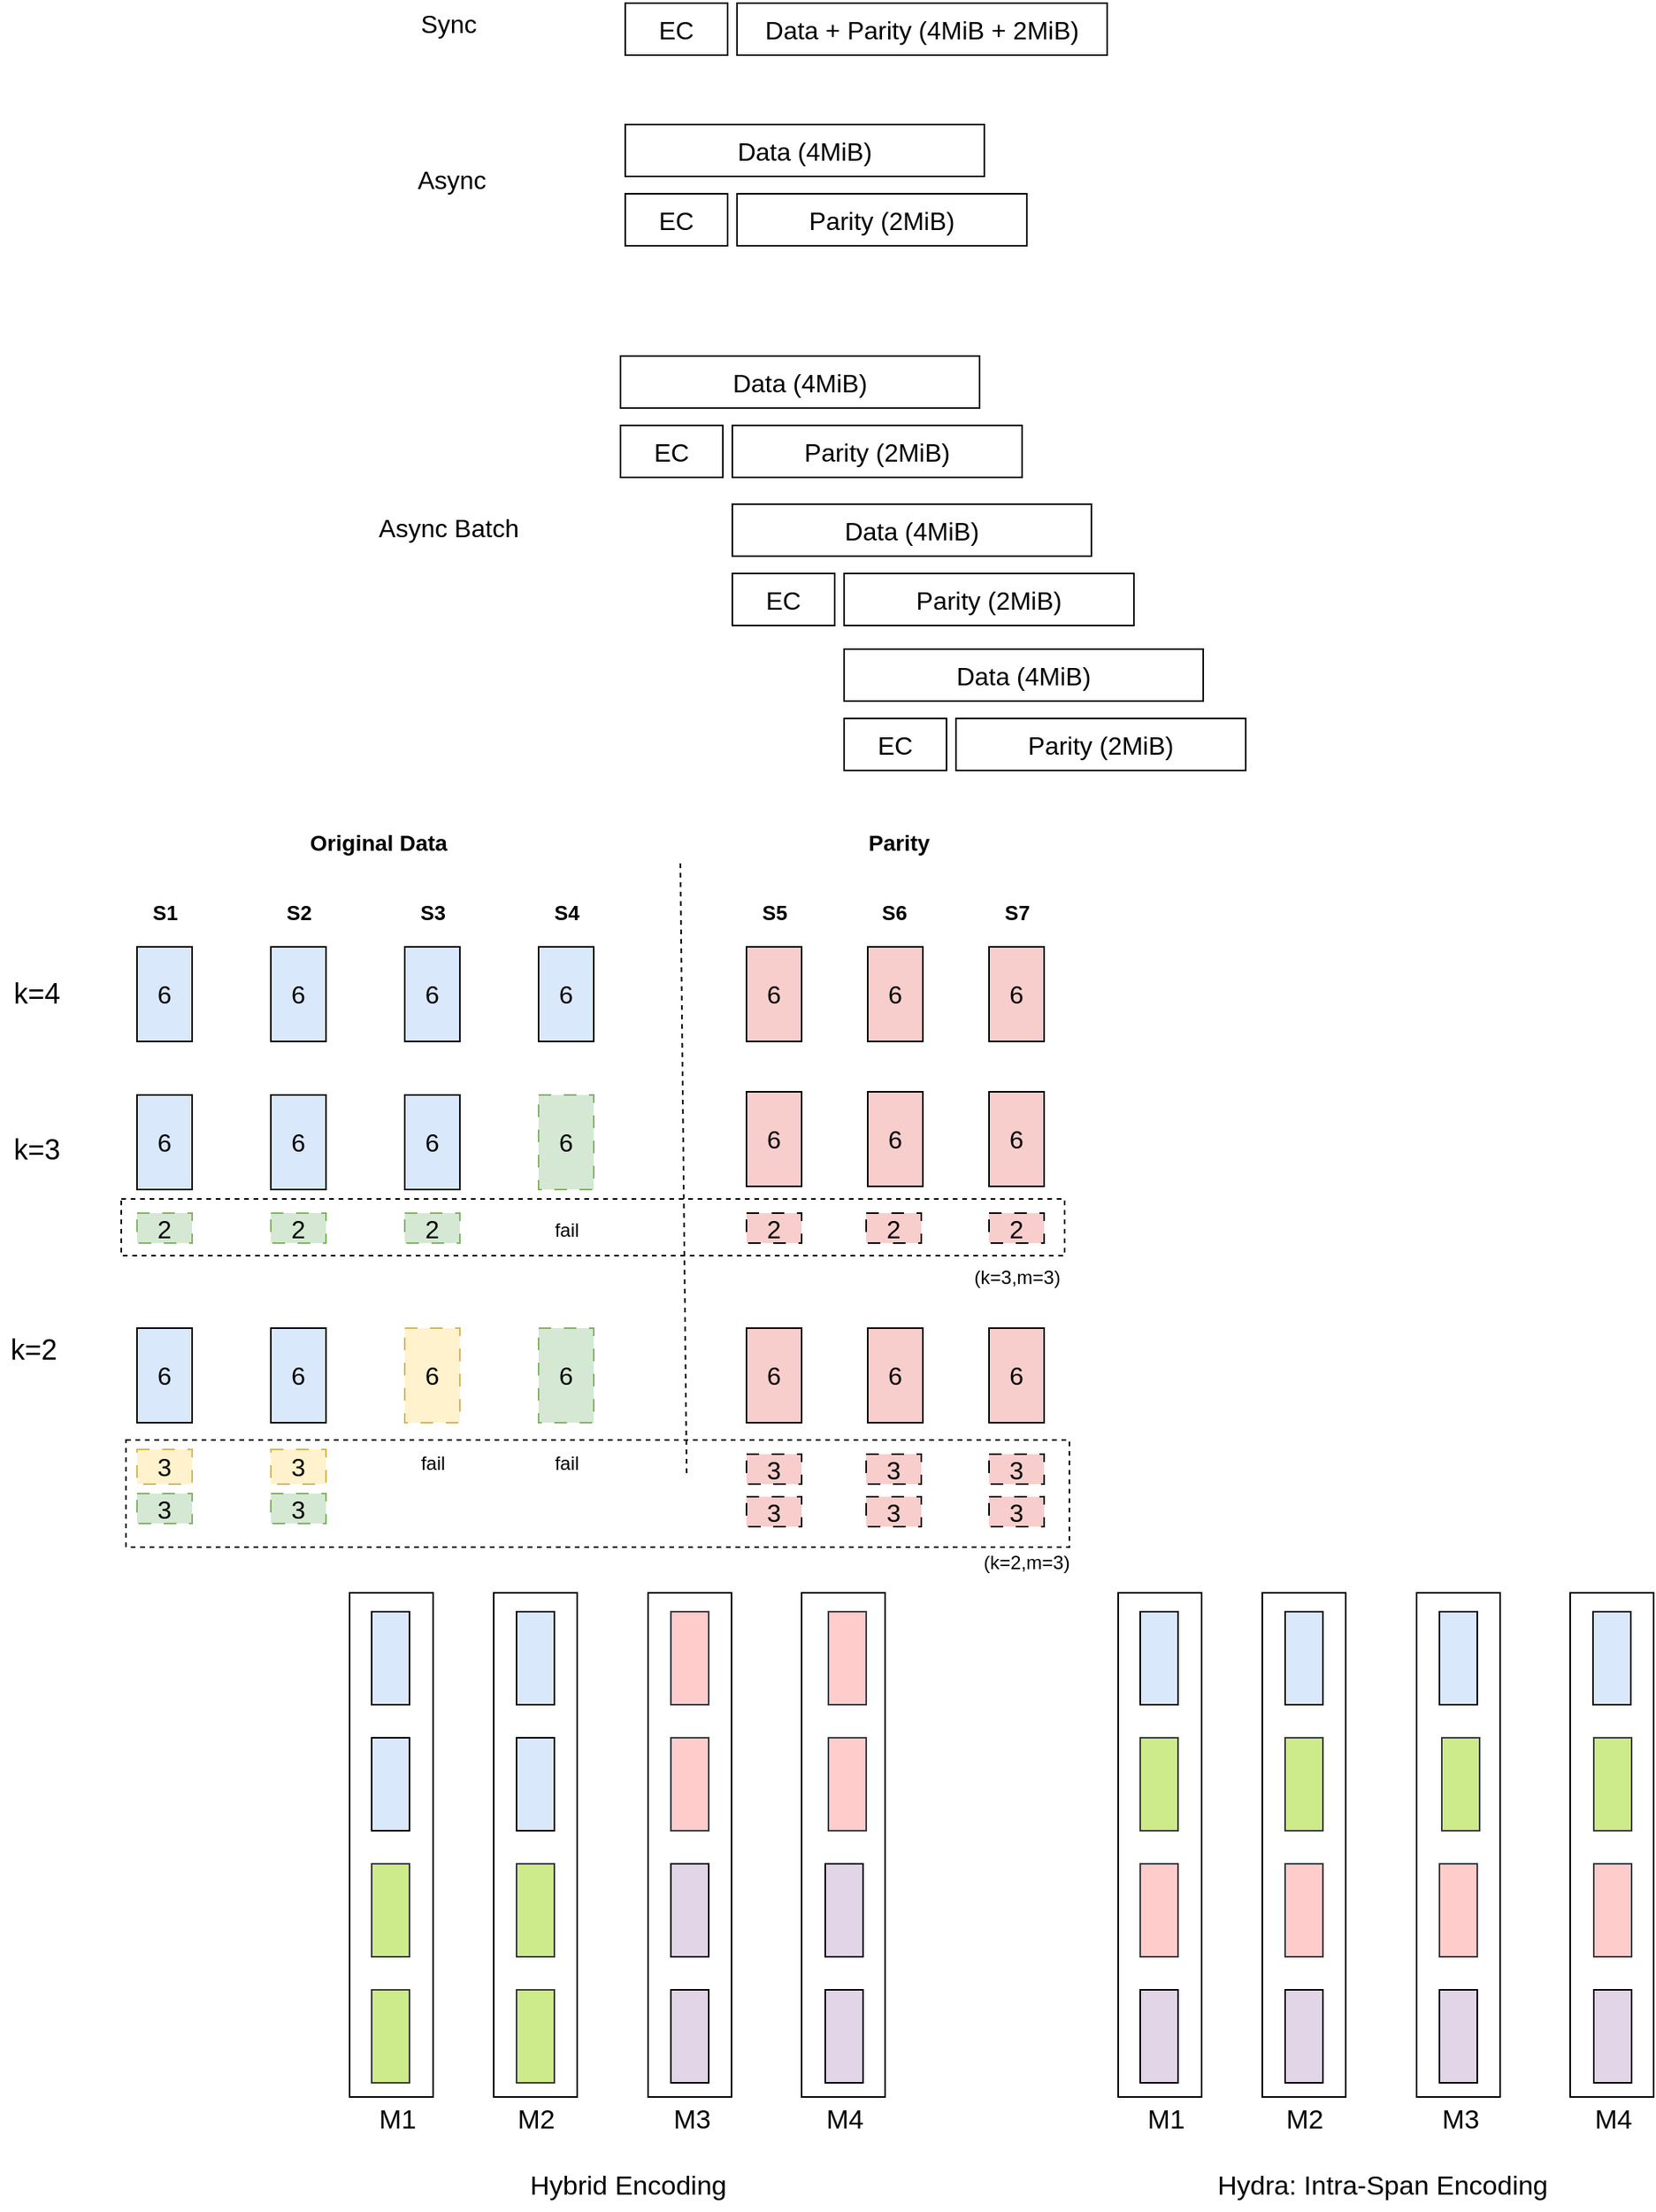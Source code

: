 <mxfile version="21.6.1" type="github">
  <diagram name="第 1 页" id="jehKYRXt2UXKks1-xCpj">
    <mxGraphModel dx="1434" dy="714" grid="0" gridSize="10" guides="1" tooltips="1" connect="1" arrows="1" fold="1" page="1" pageScale="1" pageWidth="3300" pageHeight="4681" math="0" shadow="0">
      <root>
        <mxCell id="0" />
        <mxCell id="1" parent="0" />
        <mxCell id="rrR79lxbmHPPOHkK0sFg-21" value="" style="rounded=0;whiteSpace=wrap;html=1;" parent="1" vertex="1">
          <mxGeometry x="601" y="1349" width="53" height="320" as="geometry" />
        </mxCell>
        <mxCell id="rrR79lxbmHPPOHkK0sFg-20" value="" style="rounded=0;whiteSpace=wrap;html=1;" parent="1" vertex="1">
          <mxGeometry x="503.5" y="1349" width="53" height="320" as="geometry" />
        </mxCell>
        <mxCell id="rrR79lxbmHPPOHkK0sFg-19" value="" style="rounded=0;whiteSpace=wrap;html=1;" parent="1" vertex="1">
          <mxGeometry x="405.5" y="1349" width="53" height="320" as="geometry" />
        </mxCell>
        <mxCell id="rrR79lxbmHPPOHkK0sFg-18" value="" style="rounded=0;whiteSpace=wrap;html=1;" parent="1" vertex="1">
          <mxGeometry x="314" y="1349" width="53" height="320" as="geometry" />
        </mxCell>
        <mxCell id="qIpb1SyNwmcKf26K24ng-2" value="&lt;font style=&quot;font-size: 16px;&quot;&gt;Sync&lt;/font&gt;" style="text;html=1;strokeColor=none;fillColor=none;align=center;verticalAlign=middle;whiteSpace=wrap;rounded=0;" parent="1" vertex="1">
          <mxGeometry x="347" y="338" width="60" height="30" as="geometry" />
        </mxCell>
        <mxCell id="qIpb1SyNwmcKf26K24ng-3" value="&lt;font style=&quot;font-size: 16px;&quot;&gt;EC&lt;/font&gt;" style="rounded=0;whiteSpace=wrap;html=1;" parent="1" vertex="1">
          <mxGeometry x="489" y="340" width="65" height="33" as="geometry" />
        </mxCell>
        <mxCell id="qIpb1SyNwmcKf26K24ng-4" value="&lt;span style=&quot;font-size: 16px;&quot;&gt;Data + Parity (4MiB + 2MiB)&lt;/span&gt;" style="rounded=0;whiteSpace=wrap;html=1;" parent="1" vertex="1">
          <mxGeometry x="560" y="340" width="235" height="33" as="geometry" />
        </mxCell>
        <mxCell id="qIpb1SyNwmcKf26K24ng-5" value="&lt;font style=&quot;font-size: 16px;&quot;&gt;Async&lt;/font&gt;" style="text;html=1;strokeColor=none;fillColor=none;align=center;verticalAlign=middle;whiteSpace=wrap;rounded=0;" parent="1" vertex="1">
          <mxGeometry x="349" y="437" width="60" height="30" as="geometry" />
        </mxCell>
        <mxCell id="qIpb1SyNwmcKf26K24ng-6" value="&lt;span style=&quot;font-size: 16px;&quot;&gt;Data (4MiB)&lt;/span&gt;" style="rounded=0;whiteSpace=wrap;html=1;" parent="1" vertex="1">
          <mxGeometry x="489" y="417" width="228" height="33" as="geometry" />
        </mxCell>
        <mxCell id="qIpb1SyNwmcKf26K24ng-7" value="&lt;font style=&quot;font-size: 16px;&quot;&gt;EC&lt;/font&gt;" style="rounded=0;whiteSpace=wrap;html=1;" parent="1" vertex="1">
          <mxGeometry x="489" y="461" width="65" height="33" as="geometry" />
        </mxCell>
        <mxCell id="qIpb1SyNwmcKf26K24ng-8" value="&lt;span style=&quot;font-size: 16px;&quot;&gt;Parity (2MiB)&lt;/span&gt;" style="rounded=0;whiteSpace=wrap;html=1;" parent="1" vertex="1">
          <mxGeometry x="560" y="461" width="184" height="33" as="geometry" />
        </mxCell>
        <mxCell id="qIpb1SyNwmcKf26K24ng-9" value="&lt;font style=&quot;font-size: 16px;&quot;&gt;Async Batch&lt;/font&gt;" style="text;html=1;strokeColor=none;fillColor=none;align=center;verticalAlign=middle;whiteSpace=wrap;rounded=0;" parent="1" vertex="1">
          <mxGeometry x="314" y="658" width="126" height="30" as="geometry" />
        </mxCell>
        <mxCell id="qIpb1SyNwmcKf26K24ng-10" value="&lt;span style=&quot;font-size: 16px;&quot;&gt;Data (4MiB)&lt;/span&gt;" style="rounded=0;whiteSpace=wrap;html=1;" parent="1" vertex="1">
          <mxGeometry x="486" y="564" width="228" height="33" as="geometry" />
        </mxCell>
        <mxCell id="qIpb1SyNwmcKf26K24ng-11" value="&lt;font style=&quot;font-size: 16px;&quot;&gt;EC&lt;/font&gt;" style="rounded=0;whiteSpace=wrap;html=1;" parent="1" vertex="1">
          <mxGeometry x="486" y="608" width="65" height="33" as="geometry" />
        </mxCell>
        <mxCell id="qIpb1SyNwmcKf26K24ng-12" value="&lt;span style=&quot;font-size: 16px;&quot;&gt;Parity (2MiB)&lt;/span&gt;" style="rounded=0;whiteSpace=wrap;html=1;" parent="1" vertex="1">
          <mxGeometry x="557" y="608" width="184" height="33" as="geometry" />
        </mxCell>
        <mxCell id="qIpb1SyNwmcKf26K24ng-13" value="&lt;span style=&quot;font-size: 16px;&quot;&gt;Data (4MiB)&lt;/span&gt;" style="rounded=0;whiteSpace=wrap;html=1;" parent="1" vertex="1">
          <mxGeometry x="557" y="658" width="228" height="33" as="geometry" />
        </mxCell>
        <mxCell id="qIpb1SyNwmcKf26K24ng-14" value="&lt;font style=&quot;font-size: 16px;&quot;&gt;EC&lt;/font&gt;" style="rounded=0;whiteSpace=wrap;html=1;" parent="1" vertex="1">
          <mxGeometry x="557" y="702" width="65" height="33" as="geometry" />
        </mxCell>
        <mxCell id="qIpb1SyNwmcKf26K24ng-15" value="&lt;span style=&quot;font-size: 16px;&quot;&gt;Parity (2MiB)&lt;/span&gt;" style="rounded=0;whiteSpace=wrap;html=1;" parent="1" vertex="1">
          <mxGeometry x="628" y="702" width="184" height="33" as="geometry" />
        </mxCell>
        <mxCell id="qIpb1SyNwmcKf26K24ng-16" value="&lt;span style=&quot;font-size: 16px;&quot;&gt;Data (4MiB)&lt;/span&gt;" style="rounded=0;whiteSpace=wrap;html=1;" parent="1" vertex="1">
          <mxGeometry x="628" y="750" width="228" height="33" as="geometry" />
        </mxCell>
        <mxCell id="qIpb1SyNwmcKf26K24ng-17" value="&lt;font style=&quot;font-size: 16px;&quot;&gt;EC&lt;/font&gt;" style="rounded=0;whiteSpace=wrap;html=1;" parent="1" vertex="1">
          <mxGeometry x="628" y="794" width="65" height="33" as="geometry" />
        </mxCell>
        <mxCell id="qIpb1SyNwmcKf26K24ng-18" value="&lt;span style=&quot;font-size: 16px;&quot;&gt;Parity (2MiB)&lt;/span&gt;" style="rounded=0;whiteSpace=wrap;html=1;" parent="1" vertex="1">
          <mxGeometry x="699" y="794" width="184" height="33" as="geometry" />
        </mxCell>
        <mxCell id="rrR79lxbmHPPOHkK0sFg-1" value="" style="rounded=0;whiteSpace=wrap;html=1;fillColor=#dae8fc;strokeColor=#000000;" parent="1" vertex="1">
          <mxGeometry x="328" y="1361" width="24" height="59" as="geometry" />
        </mxCell>
        <mxCell id="rrR79lxbmHPPOHkK0sFg-2" value="" style="rounded=0;whiteSpace=wrap;html=1;fillColor=#dae8fc;strokeColor=#000000;" parent="1" vertex="1">
          <mxGeometry x="328" y="1441" width="24" height="59" as="geometry" />
        </mxCell>
        <mxCell id="rrR79lxbmHPPOHkK0sFg-3" value="" style="rounded=0;whiteSpace=wrap;html=1;fillColor=#dae8fc;strokeColor=#000000;" parent="1" vertex="1">
          <mxGeometry x="420" y="1361" width="24" height="59" as="geometry" />
        </mxCell>
        <mxCell id="rrR79lxbmHPPOHkK0sFg-4" value="" style="rounded=0;whiteSpace=wrap;html=1;fillColor=#dae8fc;strokeColor=#000000;" parent="1" vertex="1">
          <mxGeometry x="420" y="1441" width="24" height="59" as="geometry" />
        </mxCell>
        <mxCell id="rrR79lxbmHPPOHkK0sFg-5" value="" style="rounded=0;whiteSpace=wrap;html=1;fillColor=#cdeb8b;strokeColor=#36393d;" parent="1" vertex="1">
          <mxGeometry x="328" y="1521" width="24" height="59" as="geometry" />
        </mxCell>
        <mxCell id="rrR79lxbmHPPOHkK0sFg-7" value="" style="rounded=0;whiteSpace=wrap;html=1;fillColor=#cdeb8b;strokeColor=#36393d;" parent="1" vertex="1">
          <mxGeometry x="328" y="1601" width="24" height="59" as="geometry" />
        </mxCell>
        <mxCell id="rrR79lxbmHPPOHkK0sFg-8" value="" style="rounded=0;whiteSpace=wrap;html=1;fillColor=#cdeb8b;strokeColor=#36393d;" parent="1" vertex="1">
          <mxGeometry x="420" y="1521" width="24" height="59" as="geometry" />
        </mxCell>
        <mxCell id="rrR79lxbmHPPOHkK0sFg-9" value="" style="rounded=0;whiteSpace=wrap;html=1;fillColor=#cdeb8b;strokeColor=#36393d;" parent="1" vertex="1">
          <mxGeometry x="420" y="1601" width="24" height="59" as="geometry" />
        </mxCell>
        <mxCell id="rrR79lxbmHPPOHkK0sFg-10" value="" style="rounded=0;whiteSpace=wrap;html=1;fillColor=#ffcccc;strokeColor=#36393d;" parent="1" vertex="1">
          <mxGeometry x="518" y="1361" width="24" height="59" as="geometry" />
        </mxCell>
        <mxCell id="rrR79lxbmHPPOHkK0sFg-11" value="" style="rounded=0;whiteSpace=wrap;html=1;fillColor=#ffcccc;strokeColor=#36393d;" parent="1" vertex="1">
          <mxGeometry x="518" y="1441" width="24" height="59" as="geometry" />
        </mxCell>
        <mxCell id="rrR79lxbmHPPOHkK0sFg-12" value="" style="rounded=0;whiteSpace=wrap;html=1;fillColor=#ffcccc;strokeColor=#36393d;" parent="1" vertex="1">
          <mxGeometry x="618" y="1361" width="24" height="59" as="geometry" />
        </mxCell>
        <mxCell id="rrR79lxbmHPPOHkK0sFg-13" value="" style="rounded=0;whiteSpace=wrap;html=1;fillColor=#ffcccc;strokeColor=#36393d;" parent="1" vertex="1">
          <mxGeometry x="618" y="1441" width="24" height="59" as="geometry" />
        </mxCell>
        <mxCell id="rrR79lxbmHPPOHkK0sFg-14" value="" style="rounded=0;whiteSpace=wrap;html=1;fillColor=#e1d5e7;strokeColor=#000000;" parent="1" vertex="1">
          <mxGeometry x="518" y="1521" width="24" height="59" as="geometry" />
        </mxCell>
        <mxCell id="rrR79lxbmHPPOHkK0sFg-15" value="" style="rounded=0;whiteSpace=wrap;html=1;fillColor=#e1d5e7;strokeColor=#000000;" parent="1" vertex="1">
          <mxGeometry x="518" y="1601" width="24" height="59" as="geometry" />
        </mxCell>
        <mxCell id="rrR79lxbmHPPOHkK0sFg-16" value="" style="rounded=0;whiteSpace=wrap;html=1;fillColor=#e1d5e7;strokeColor=#000000;" parent="1" vertex="1">
          <mxGeometry x="616" y="1521" width="24" height="59" as="geometry" />
        </mxCell>
        <mxCell id="rrR79lxbmHPPOHkK0sFg-17" value="" style="rounded=0;whiteSpace=wrap;html=1;fillColor=#e1d5e7;strokeColor=#000000;" parent="1" vertex="1">
          <mxGeometry x="616" y="1601" width="24" height="59" as="geometry" />
        </mxCell>
        <mxCell id="rrR79lxbmHPPOHkK0sFg-22" value="&lt;font style=&quot;font-size: 17px;&quot;&gt;M1&lt;/font&gt;" style="text;html=1;strokeColor=none;fillColor=none;align=center;verticalAlign=middle;whiteSpace=wrap;rounded=0;" parent="1" vertex="1">
          <mxGeometry x="325" y="1669" width="39" height="30" as="geometry" />
        </mxCell>
        <mxCell id="rrR79lxbmHPPOHkK0sFg-23" value="&lt;font style=&quot;font-size: 17px;&quot;&gt;M2&lt;/font&gt;" style="text;html=1;strokeColor=none;fillColor=none;align=center;verticalAlign=middle;whiteSpace=wrap;rounded=0;" parent="1" vertex="1">
          <mxGeometry x="412.5" y="1669" width="39" height="30" as="geometry" />
        </mxCell>
        <mxCell id="rrR79lxbmHPPOHkK0sFg-24" value="&lt;font style=&quot;font-size: 17px;&quot;&gt;M3&lt;/font&gt;" style="text;html=1;strokeColor=none;fillColor=none;align=center;verticalAlign=middle;whiteSpace=wrap;rounded=0;" parent="1" vertex="1">
          <mxGeometry x="512" y="1669" width="39" height="30" as="geometry" />
        </mxCell>
        <mxCell id="rrR79lxbmHPPOHkK0sFg-25" value="&lt;font style=&quot;font-size: 17px;&quot;&gt;M4&lt;/font&gt;" style="text;html=1;strokeColor=none;fillColor=none;align=center;verticalAlign=middle;whiteSpace=wrap;rounded=0;" parent="1" vertex="1">
          <mxGeometry x="608.5" y="1669" width="39" height="30" as="geometry" />
        </mxCell>
        <mxCell id="rrR79lxbmHPPOHkK0sFg-26" value="" style="rounded=0;whiteSpace=wrap;html=1;" parent="1" vertex="1">
          <mxGeometry x="1089" y="1349" width="53" height="320" as="geometry" />
        </mxCell>
        <mxCell id="rrR79lxbmHPPOHkK0sFg-27" value="" style="rounded=0;whiteSpace=wrap;html=1;" parent="1" vertex="1">
          <mxGeometry x="991.5" y="1349" width="53" height="320" as="geometry" />
        </mxCell>
        <mxCell id="rrR79lxbmHPPOHkK0sFg-28" value="" style="rounded=0;whiteSpace=wrap;html=1;" parent="1" vertex="1">
          <mxGeometry x="893.5" y="1349" width="53" height="320" as="geometry" />
        </mxCell>
        <mxCell id="rrR79lxbmHPPOHkK0sFg-29" value="" style="rounded=0;whiteSpace=wrap;html=1;" parent="1" vertex="1">
          <mxGeometry x="802" y="1349" width="53" height="320" as="geometry" />
        </mxCell>
        <mxCell id="rrR79lxbmHPPOHkK0sFg-30" value="" style="rounded=0;whiteSpace=wrap;html=1;fillColor=#dae8fc;strokeColor=#000000;" parent="1" vertex="1">
          <mxGeometry x="816" y="1361" width="24" height="59" as="geometry" />
        </mxCell>
        <mxCell id="rrR79lxbmHPPOHkK0sFg-31" value="" style="rounded=0;whiteSpace=wrap;html=1;fillColor=#dae8fc;strokeColor=#000000;" parent="1" vertex="1">
          <mxGeometry x="908" y="1361" width="24" height="59" as="geometry" />
        </mxCell>
        <mxCell id="rrR79lxbmHPPOHkK0sFg-32" value="" style="rounded=0;whiteSpace=wrap;html=1;fillColor=#dae8fc;strokeColor=#000000;" parent="1" vertex="1">
          <mxGeometry x="1006" y="1361" width="24" height="59" as="geometry" />
        </mxCell>
        <mxCell id="rrR79lxbmHPPOHkK0sFg-33" value="" style="rounded=0;whiteSpace=wrap;html=1;fillColor=#dae8fc;strokeColor=#000000;" parent="1" vertex="1">
          <mxGeometry x="1103.5" y="1361" width="24" height="59" as="geometry" />
        </mxCell>
        <mxCell id="rrR79lxbmHPPOHkK0sFg-34" value="" style="rounded=0;whiteSpace=wrap;html=1;fillColor=#cdeb8b;strokeColor=#36393d;" parent="1" vertex="1">
          <mxGeometry x="816" y="1441" width="24" height="59" as="geometry" />
        </mxCell>
        <mxCell id="rrR79lxbmHPPOHkK0sFg-35" value="" style="rounded=0;whiteSpace=wrap;html=1;fillColor=#cdeb8b;strokeColor=#36393d;" parent="1" vertex="1">
          <mxGeometry x="908" y="1441" width="24" height="59" as="geometry" />
        </mxCell>
        <mxCell id="rrR79lxbmHPPOHkK0sFg-36" value="" style="rounded=0;whiteSpace=wrap;html=1;fillColor=#cdeb8b;strokeColor=#36393d;" parent="1" vertex="1">
          <mxGeometry x="1007.5" y="1441" width="24" height="59" as="geometry" />
        </mxCell>
        <mxCell id="rrR79lxbmHPPOHkK0sFg-37" value="" style="rounded=0;whiteSpace=wrap;html=1;fillColor=#cdeb8b;strokeColor=#36393d;" parent="1" vertex="1">
          <mxGeometry x="1104" y="1441" width="24" height="59" as="geometry" />
        </mxCell>
        <mxCell id="rrR79lxbmHPPOHkK0sFg-38" value="" style="rounded=0;whiteSpace=wrap;html=1;fillColor=#ffcccc;strokeColor=#36393d;" parent="1" vertex="1">
          <mxGeometry x="816" y="1521" width="24" height="59" as="geometry" />
        </mxCell>
        <mxCell id="rrR79lxbmHPPOHkK0sFg-39" value="" style="rounded=0;whiteSpace=wrap;html=1;fillColor=#ffcccc;strokeColor=#36393d;" parent="1" vertex="1">
          <mxGeometry x="908" y="1521" width="24" height="59" as="geometry" />
        </mxCell>
        <mxCell id="rrR79lxbmHPPOHkK0sFg-40" value="" style="rounded=0;whiteSpace=wrap;html=1;fillColor=#ffcccc;strokeColor=#36393d;" parent="1" vertex="1">
          <mxGeometry x="1006" y="1521" width="24" height="59" as="geometry" />
        </mxCell>
        <mxCell id="rrR79lxbmHPPOHkK0sFg-41" value="" style="rounded=0;whiteSpace=wrap;html=1;fillColor=#ffcccc;strokeColor=#36393d;" parent="1" vertex="1">
          <mxGeometry x="1104" y="1521" width="24" height="59" as="geometry" />
        </mxCell>
        <mxCell id="rrR79lxbmHPPOHkK0sFg-42" value="" style="rounded=0;whiteSpace=wrap;html=1;fillColor=#e1d5e7;strokeColor=#000000;" parent="1" vertex="1">
          <mxGeometry x="816" y="1601" width="24" height="59" as="geometry" />
        </mxCell>
        <mxCell id="rrR79lxbmHPPOHkK0sFg-43" value="" style="rounded=0;whiteSpace=wrap;html=1;fillColor=#e1d5e7;strokeColor=#000000;" parent="1" vertex="1">
          <mxGeometry x="908" y="1601" width="24" height="59" as="geometry" />
        </mxCell>
        <mxCell id="rrR79lxbmHPPOHkK0sFg-44" value="" style="rounded=0;whiteSpace=wrap;html=1;fillColor=#e1d5e7;strokeColor=#000000;" parent="1" vertex="1">
          <mxGeometry x="1006" y="1601" width="24" height="59" as="geometry" />
        </mxCell>
        <mxCell id="rrR79lxbmHPPOHkK0sFg-45" value="" style="rounded=0;whiteSpace=wrap;html=1;fillColor=#e1d5e7;strokeColor=#000000;" parent="1" vertex="1">
          <mxGeometry x="1104" y="1601" width="24" height="59" as="geometry" />
        </mxCell>
        <mxCell id="rrR79lxbmHPPOHkK0sFg-46" value="&lt;font style=&quot;font-size: 17px;&quot;&gt;M1&lt;/font&gt;" style="text;html=1;strokeColor=none;fillColor=none;align=center;verticalAlign=middle;whiteSpace=wrap;rounded=0;" parent="1" vertex="1">
          <mxGeometry x="813" y="1669" width="39" height="30" as="geometry" />
        </mxCell>
        <mxCell id="rrR79lxbmHPPOHkK0sFg-47" value="&lt;font style=&quot;font-size: 17px;&quot;&gt;M2&lt;/font&gt;" style="text;html=1;strokeColor=none;fillColor=none;align=center;verticalAlign=middle;whiteSpace=wrap;rounded=0;" parent="1" vertex="1">
          <mxGeometry x="900.5" y="1669" width="39" height="30" as="geometry" />
        </mxCell>
        <mxCell id="rrR79lxbmHPPOHkK0sFg-48" value="&lt;font style=&quot;font-size: 17px;&quot;&gt;M3&lt;/font&gt;" style="text;html=1;strokeColor=none;fillColor=none;align=center;verticalAlign=middle;whiteSpace=wrap;rounded=0;" parent="1" vertex="1">
          <mxGeometry x="1000" y="1669" width="39" height="30" as="geometry" />
        </mxCell>
        <mxCell id="rrR79lxbmHPPOHkK0sFg-49" value="&lt;font style=&quot;font-size: 17px;&quot;&gt;M4&lt;/font&gt;" style="text;html=1;strokeColor=none;fillColor=none;align=center;verticalAlign=middle;whiteSpace=wrap;rounded=0;" parent="1" vertex="1">
          <mxGeometry x="1096.5" y="1669" width="39" height="30" as="geometry" />
        </mxCell>
        <mxCell id="rrR79lxbmHPPOHkK0sFg-51" value="&lt;font style=&quot;font-size: 17px;&quot;&gt;Hybrid Encoding&lt;/font&gt;" style="text;html=1;strokeColor=none;fillColor=none;align=center;verticalAlign=middle;whiteSpace=wrap;rounded=0;" parent="1" vertex="1">
          <mxGeometry x="364" y="1711" width="254" height="30" as="geometry" />
        </mxCell>
        <mxCell id="rrR79lxbmHPPOHkK0sFg-52" value="&lt;font style=&quot;font-size: 17px;&quot;&gt;Hydra: Intra-Span Encoding&lt;/font&gt;" style="text;html=1;strokeColor=none;fillColor=none;align=center;verticalAlign=middle;whiteSpace=wrap;rounded=0;" parent="1" vertex="1">
          <mxGeometry x="842.5" y="1711" width="254" height="30" as="geometry" />
        </mxCell>
        <mxCell id="9sUq96RR5VAVab99w-DM-1" value="&lt;font style=&quot;font-size: 18px;&quot;&gt;k=4&lt;/font&gt;" style="text;html=1;strokeColor=none;fillColor=none;align=center;verticalAlign=middle;whiteSpace=wrap;rounded=0;" vertex="1" parent="1">
          <mxGeometry x="94" y="955" width="43" height="28" as="geometry" />
        </mxCell>
        <mxCell id="9sUq96RR5VAVab99w-DM-2" value="&lt;font style=&quot;font-size: 16px;&quot;&gt;6&lt;/font&gt;" style="rounded=0;whiteSpace=wrap;html=1;fillColor=#dae8fc;strokeColor=#000000;" vertex="1" parent="1">
          <mxGeometry x="179" y="939" width="35" height="60" as="geometry" />
        </mxCell>
        <mxCell id="9sUq96RR5VAVab99w-DM-3" value="&lt;font style=&quot;font-size: 16px;&quot;&gt;6&lt;/font&gt;" style="rounded=0;whiteSpace=wrap;html=1;fillColor=#dae8fc;strokeColor=#000000;" vertex="1" parent="1">
          <mxGeometry x="264" y="939" width="35" height="60" as="geometry" />
        </mxCell>
        <mxCell id="9sUq96RR5VAVab99w-DM-4" value="&lt;font style=&quot;font-size: 16px;&quot;&gt;6&lt;/font&gt;" style="rounded=0;whiteSpace=wrap;html=1;fillColor=#dae8fc;strokeColor=#000000;" vertex="1" parent="1">
          <mxGeometry x="349" y="939" width="35" height="60" as="geometry" />
        </mxCell>
        <mxCell id="9sUq96RR5VAVab99w-DM-5" value="&lt;font style=&quot;font-size: 16px;&quot;&gt;6&lt;/font&gt;" style="rounded=0;whiteSpace=wrap;html=1;fillColor=#dae8fc;strokeColor=#000000;" vertex="1" parent="1">
          <mxGeometry x="434" y="939" width="35" height="60" as="geometry" />
        </mxCell>
        <mxCell id="9sUq96RR5VAVab99w-DM-6" value="" style="endArrow=none;html=1;rounded=0;dashed=1;" edge="1" parent="1">
          <mxGeometry width="50" height="50" relative="1" as="geometry">
            <mxPoint x="528" y="1273" as="sourcePoint" />
            <mxPoint x="524" y="884" as="targetPoint" />
          </mxGeometry>
        </mxCell>
        <mxCell id="9sUq96RR5VAVab99w-DM-7" value="&lt;font style=&quot;font-size: 14px;&quot;&gt;&lt;b&gt;Original Data&lt;/b&gt;&lt;/font&gt;" style="text;html=1;strokeColor=none;fillColor=none;align=center;verticalAlign=middle;whiteSpace=wrap;rounded=0;" vertex="1" parent="1">
          <mxGeometry x="272" y="858" width="121" height="30" as="geometry" />
        </mxCell>
        <mxCell id="9sUq96RR5VAVab99w-DM-8" value="&lt;font style=&quot;font-size: 14px;&quot;&gt;&lt;b&gt;Parity&lt;/b&gt;&lt;/font&gt;" style="text;html=1;strokeColor=none;fillColor=none;align=center;verticalAlign=middle;whiteSpace=wrap;rounded=0;" vertex="1" parent="1">
          <mxGeometry x="618" y="858" width="90" height="30" as="geometry" />
        </mxCell>
        <mxCell id="9sUq96RR5VAVab99w-DM-9" value="&lt;font style=&quot;font-size: 16px;&quot;&gt;6&lt;/font&gt;" style="rounded=0;whiteSpace=wrap;html=1;fillColor=#f8cecc;strokeColor=#000000;" vertex="1" parent="1">
          <mxGeometry x="566" y="939" width="35" height="60" as="geometry" />
        </mxCell>
        <mxCell id="9sUq96RR5VAVab99w-DM-10" value="&lt;font style=&quot;font-size: 16px;&quot;&gt;6&lt;/font&gt;" style="rounded=0;whiteSpace=wrap;html=1;fillColor=#f8cecc;strokeColor=#000000;" vertex="1" parent="1">
          <mxGeometry x="643" y="939" width="35" height="60" as="geometry" />
        </mxCell>
        <mxCell id="9sUq96RR5VAVab99w-DM-11" value="&lt;font style=&quot;font-size: 16px;&quot;&gt;6&lt;/font&gt;" style="rounded=0;whiteSpace=wrap;html=1;fillColor=#f8cecc;strokeColor=#000000;" vertex="1" parent="1">
          <mxGeometry x="720" y="939" width="35" height="60" as="geometry" />
        </mxCell>
        <mxCell id="9sUq96RR5VAVab99w-DM-12" value="&lt;font style=&quot;font-size: 18px;&quot;&gt;k=3&lt;/font&gt;" style="text;html=1;strokeColor=none;fillColor=none;align=center;verticalAlign=middle;whiteSpace=wrap;rounded=0;" vertex="1" parent="1">
          <mxGeometry x="94" y="1054" width="43" height="28" as="geometry" />
        </mxCell>
        <mxCell id="9sUq96RR5VAVab99w-DM-15" value="&lt;font style=&quot;font-size: 16px;&quot;&gt;6&lt;/font&gt;" style="rounded=0;whiteSpace=wrap;html=1;fillColor=#dae8fc;strokeColor=#000000;" vertex="1" parent="1">
          <mxGeometry x="179" y="1033" width="35" height="60" as="geometry" />
        </mxCell>
        <mxCell id="9sUq96RR5VAVab99w-DM-16" value="&lt;font style=&quot;font-size: 16px;&quot;&gt;6&lt;/font&gt;" style="rounded=0;whiteSpace=wrap;html=1;fillColor=#dae8fc;strokeColor=#000000;" vertex="1" parent="1">
          <mxGeometry x="264" y="1033" width="35" height="60" as="geometry" />
        </mxCell>
        <mxCell id="9sUq96RR5VAVab99w-DM-17" value="&lt;font style=&quot;font-size: 16px;&quot;&gt;6&lt;/font&gt;" style="rounded=0;whiteSpace=wrap;html=1;fillColor=#dae8fc;strokeColor=#000000;" vertex="1" parent="1">
          <mxGeometry x="349" y="1033" width="35" height="60" as="geometry" />
        </mxCell>
        <mxCell id="9sUq96RR5VAVab99w-DM-18" value="&lt;font style=&quot;font-size: 16px;&quot;&gt;6&lt;/font&gt;" style="rounded=0;whiteSpace=wrap;html=1;fillColor=#d5e8d4;strokeColor=#82b366;dashed=1;dashPattern=8 8;" vertex="1" parent="1">
          <mxGeometry x="434" y="1033" width="35" height="60" as="geometry" />
        </mxCell>
        <mxCell id="9sUq96RR5VAVab99w-DM-20" value="&lt;font style=&quot;font-size: 16px;&quot;&gt;2&lt;/font&gt;" style="rounded=0;whiteSpace=wrap;html=1;fillColor=#d5e8d4;strokeColor=#82b366;dashed=1;dashPattern=8 8;" vertex="1" parent="1">
          <mxGeometry x="179" y="1108" width="35" height="19" as="geometry" />
        </mxCell>
        <mxCell id="9sUq96RR5VAVab99w-DM-21" value="&lt;font style=&quot;font-size: 16px;&quot;&gt;2&lt;/font&gt;" style="rounded=0;whiteSpace=wrap;html=1;fillColor=#d5e8d4;strokeColor=#82b366;dashed=1;dashPattern=8 8;" vertex="1" parent="1">
          <mxGeometry x="264" y="1108" width="35" height="19" as="geometry" />
        </mxCell>
        <mxCell id="9sUq96RR5VAVab99w-DM-22" value="&lt;font style=&quot;font-size: 16px;&quot;&gt;2&lt;/font&gt;" style="rounded=0;whiteSpace=wrap;html=1;fillColor=#d5e8d4;strokeColor=#82b366;dashed=1;dashPattern=8 8;" vertex="1" parent="1">
          <mxGeometry x="349" y="1108" width="35" height="19" as="geometry" />
        </mxCell>
        <mxCell id="9sUq96RR5VAVab99w-DM-23" value="&lt;font style=&quot;font-size: 16px;&quot;&gt;6&lt;/font&gt;" style="rounded=0;whiteSpace=wrap;html=1;fillColor=#f8cecc;strokeColor=#000000;" vertex="1" parent="1">
          <mxGeometry x="566" y="1031" width="35" height="60" as="geometry" />
        </mxCell>
        <mxCell id="9sUq96RR5VAVab99w-DM-24" value="&lt;font style=&quot;font-size: 16px;&quot;&gt;6&lt;/font&gt;" style="rounded=0;whiteSpace=wrap;html=1;fillColor=#f8cecc;strokeColor=#000000;" vertex="1" parent="1">
          <mxGeometry x="643" y="1031" width="35" height="60" as="geometry" />
        </mxCell>
        <mxCell id="9sUq96RR5VAVab99w-DM-25" value="&lt;font style=&quot;font-size: 16px;&quot;&gt;6&lt;/font&gt;" style="rounded=0;whiteSpace=wrap;html=1;fillColor=#f8cecc;strokeColor=#000000;" vertex="1" parent="1">
          <mxGeometry x="720" y="1031" width="35" height="60" as="geometry" />
        </mxCell>
        <mxCell id="9sUq96RR5VAVab99w-DM-26" value="&lt;font style=&quot;font-size: 16px;&quot;&gt;2&lt;/font&gt;" style="rounded=0;whiteSpace=wrap;html=1;fillColor=#f8cecc;strokeColor=#000000;dashed=1;dashPattern=8 8;" vertex="1" parent="1">
          <mxGeometry x="566" y="1108" width="35" height="19" as="geometry" />
        </mxCell>
        <mxCell id="9sUq96RR5VAVab99w-DM-27" value="&lt;font style=&quot;font-size: 16px;&quot;&gt;2&lt;/font&gt;" style="rounded=0;whiteSpace=wrap;html=1;fillColor=#f8cecc;strokeColor=#000000;dashed=1;dashPattern=8 8;" vertex="1" parent="1">
          <mxGeometry x="642" y="1108" width="35" height="19" as="geometry" />
        </mxCell>
        <mxCell id="9sUq96RR5VAVab99w-DM-28" value="&lt;font style=&quot;font-size: 16px;&quot;&gt;2&lt;/font&gt;" style="rounded=0;whiteSpace=wrap;html=1;fillColor=#f8cecc;strokeColor=#000000;dashed=1;dashPattern=8 8;" vertex="1" parent="1">
          <mxGeometry x="720" y="1108" width="35" height="19" as="geometry" />
        </mxCell>
        <mxCell id="9sUq96RR5VAVab99w-DM-32" value="&lt;font style=&quot;font-size: 18px;&quot;&gt;k=2&lt;/font&gt;" style="text;html=1;strokeColor=none;fillColor=none;align=center;verticalAlign=middle;whiteSpace=wrap;rounded=0;" vertex="1" parent="1">
          <mxGeometry x="92" y="1181" width="43" height="28" as="geometry" />
        </mxCell>
        <mxCell id="9sUq96RR5VAVab99w-DM-40" value="&lt;font style=&quot;font-size: 16px;&quot;&gt;6&lt;/font&gt;" style="rounded=0;whiteSpace=wrap;html=1;fillColor=#dae8fc;strokeColor=#000000;" vertex="1" parent="1">
          <mxGeometry x="179" y="1181" width="35" height="60" as="geometry" />
        </mxCell>
        <mxCell id="9sUq96RR5VAVab99w-DM-41" value="&lt;font style=&quot;font-size: 16px;&quot;&gt;6&lt;/font&gt;" style="rounded=0;whiteSpace=wrap;html=1;fillColor=#dae8fc;strokeColor=#000000;" vertex="1" parent="1">
          <mxGeometry x="264" y="1181" width="35" height="60" as="geometry" />
        </mxCell>
        <mxCell id="9sUq96RR5VAVab99w-DM-42" value="&lt;font style=&quot;font-size: 16px;&quot;&gt;6&lt;/font&gt;" style="rounded=0;whiteSpace=wrap;html=1;fillColor=#fff2cc;strokeColor=#d6b656;dashed=1;dashPattern=8 8;" vertex="1" parent="1">
          <mxGeometry x="349" y="1181" width="35" height="60" as="geometry" />
        </mxCell>
        <mxCell id="9sUq96RR5VAVab99w-DM-43" value="&lt;font style=&quot;font-size: 16px;&quot;&gt;6&lt;/font&gt;" style="rounded=0;whiteSpace=wrap;html=1;fillColor=#d5e8d4;strokeColor=#82b366;dashed=1;dashPattern=8 8;" vertex="1" parent="1">
          <mxGeometry x="434" y="1181" width="35" height="60" as="geometry" />
        </mxCell>
        <mxCell id="9sUq96RR5VAVab99w-DM-44" value="&lt;font style=&quot;font-size: 16px;&quot;&gt;3&lt;/font&gt;" style="rounded=0;whiteSpace=wrap;html=1;fillColor=#fff2cc;strokeColor=#d6b656;dashed=1;dashPattern=8 8;" vertex="1" parent="1">
          <mxGeometry x="179" y="1258" width="35" height="22" as="geometry" />
        </mxCell>
        <mxCell id="9sUq96RR5VAVab99w-DM-45" value="&lt;font style=&quot;font-size: 16px;&quot;&gt;3&lt;/font&gt;" style="rounded=0;whiteSpace=wrap;html=1;fillColor=#fff2cc;strokeColor=#d6b656;dashed=1;dashPattern=8 8;" vertex="1" parent="1">
          <mxGeometry x="264" y="1258" width="35" height="22" as="geometry" />
        </mxCell>
        <mxCell id="9sUq96RR5VAVab99w-DM-46" value="&lt;font style=&quot;font-size: 16px;&quot;&gt;3&lt;/font&gt;" style="rounded=0;whiteSpace=wrap;html=1;fillColor=#d5e8d4;strokeColor=#82b366;dashed=1;dashPattern=8 8;" vertex="1" parent="1">
          <mxGeometry x="179" y="1286" width="35" height="19" as="geometry" />
        </mxCell>
        <mxCell id="9sUq96RR5VAVab99w-DM-47" value="&lt;font style=&quot;font-size: 16px;&quot;&gt;3&lt;/font&gt;" style="rounded=0;whiteSpace=wrap;html=1;fillColor=#d5e8d4;strokeColor=#82b366;dashed=1;dashPattern=8 8;" vertex="1" parent="1">
          <mxGeometry x="264" y="1286" width="35" height="19" as="geometry" />
        </mxCell>
        <mxCell id="9sUq96RR5VAVab99w-DM-52" value="&lt;font style=&quot;font-size: 16px;&quot;&gt;6&lt;/font&gt;" style="rounded=0;whiteSpace=wrap;html=1;fillColor=#f8cecc;strokeColor=#000000;" vertex="1" parent="1">
          <mxGeometry x="566" y="1181" width="35" height="60" as="geometry" />
        </mxCell>
        <mxCell id="9sUq96RR5VAVab99w-DM-53" value="&lt;font style=&quot;font-size: 16px;&quot;&gt;6&lt;/font&gt;" style="rounded=0;whiteSpace=wrap;html=1;fillColor=#f8cecc;strokeColor=#000000;" vertex="1" parent="1">
          <mxGeometry x="643" y="1181" width="35" height="60" as="geometry" />
        </mxCell>
        <mxCell id="9sUq96RR5VAVab99w-DM-54" value="&lt;font style=&quot;font-size: 16px;&quot;&gt;6&lt;/font&gt;" style="rounded=0;whiteSpace=wrap;html=1;fillColor=#f8cecc;strokeColor=#000000;" vertex="1" parent="1">
          <mxGeometry x="720" y="1181" width="35" height="60" as="geometry" />
        </mxCell>
        <mxCell id="9sUq96RR5VAVab99w-DM-59" value="&lt;font style=&quot;font-size: 16px;&quot;&gt;3&lt;/font&gt;" style="rounded=0;whiteSpace=wrap;html=1;fillColor=#f8cecc;strokeColor=#000000;dashed=1;dashPattern=8 8;" vertex="1" parent="1">
          <mxGeometry x="566" y="1261" width="35" height="19" as="geometry" />
        </mxCell>
        <mxCell id="9sUq96RR5VAVab99w-DM-60" value="&lt;font style=&quot;font-size: 16px;&quot;&gt;3&lt;/font&gt;" style="rounded=0;whiteSpace=wrap;html=1;fillColor=#f8cecc;strokeColor=#000000;dashed=1;dashPattern=8 8;" vertex="1" parent="1">
          <mxGeometry x="642" y="1261" width="35" height="19" as="geometry" />
        </mxCell>
        <mxCell id="9sUq96RR5VAVab99w-DM-61" value="&lt;font style=&quot;font-size: 16px;&quot;&gt;3&lt;/font&gt;" style="rounded=0;whiteSpace=wrap;html=1;fillColor=#f8cecc;strokeColor=#000000;dashed=1;dashPattern=8 8;" vertex="1" parent="1">
          <mxGeometry x="720" y="1261" width="35" height="19" as="geometry" />
        </mxCell>
        <mxCell id="9sUq96RR5VAVab99w-DM-62" value="&lt;font style=&quot;font-size: 16px;&quot;&gt;3&lt;/font&gt;" style="rounded=0;whiteSpace=wrap;html=1;fillColor=#f8cecc;strokeColor=#000000;dashed=1;dashPattern=8 8;" vertex="1" parent="1">
          <mxGeometry x="566" y="1288" width="35" height="19" as="geometry" />
        </mxCell>
        <mxCell id="9sUq96RR5VAVab99w-DM-63" value="&lt;font style=&quot;font-size: 16px;&quot;&gt;3&lt;/font&gt;" style="rounded=0;whiteSpace=wrap;html=1;fillColor=#f8cecc;strokeColor=#000000;dashed=1;dashPattern=8 8;" vertex="1" parent="1">
          <mxGeometry x="642" y="1288" width="35" height="19" as="geometry" />
        </mxCell>
        <mxCell id="9sUq96RR5VAVab99w-DM-64" value="&lt;font style=&quot;font-size: 16px;&quot;&gt;3&lt;/font&gt;" style="rounded=0;whiteSpace=wrap;html=1;fillColor=#f8cecc;strokeColor=#000000;dashed=1;dashPattern=8 8;" vertex="1" parent="1">
          <mxGeometry x="720" y="1288" width="35" height="19" as="geometry" />
        </mxCell>
        <mxCell id="9sUq96RR5VAVab99w-DM-66" value="fail" style="text;html=1;strokeColor=none;fillColor=none;align=center;verticalAlign=middle;whiteSpace=wrap;rounded=0;" vertex="1" parent="1">
          <mxGeometry x="421.5" y="1104" width="60" height="30" as="geometry" />
        </mxCell>
        <mxCell id="9sUq96RR5VAVab99w-DM-67" value="fail" style="text;html=1;strokeColor=none;fillColor=none;align=center;verticalAlign=middle;whiteSpace=wrap;rounded=0;" vertex="1" parent="1">
          <mxGeometry x="336.5" y="1252" width="60" height="30" as="geometry" />
        </mxCell>
        <mxCell id="9sUq96RR5VAVab99w-DM-68" value="fail" style="text;html=1;strokeColor=none;fillColor=none;align=center;verticalAlign=middle;whiteSpace=wrap;rounded=0;" vertex="1" parent="1">
          <mxGeometry x="421.5" y="1252" width="60" height="30" as="geometry" />
        </mxCell>
        <mxCell id="9sUq96RR5VAVab99w-DM-70" value="" style="rounded=0;whiteSpace=wrap;html=1;dashed=1;fillColor=none;" vertex="1" parent="1">
          <mxGeometry x="169" y="1099" width="599" height="36" as="geometry" />
        </mxCell>
        <mxCell id="9sUq96RR5VAVab99w-DM-72" value="(k=3,m=3)" style="text;html=1;strokeColor=none;fillColor=none;align=center;verticalAlign=middle;whiteSpace=wrap;rounded=0;" vertex="1" parent="1">
          <mxGeometry x="708" y="1134" width="60" height="30" as="geometry" />
        </mxCell>
        <mxCell id="9sUq96RR5VAVab99w-DM-73" value="" style="rounded=0;whiteSpace=wrap;html=1;dashed=1;fillColor=none;" vertex="1" parent="1">
          <mxGeometry x="172" y="1252" width="599" height="68" as="geometry" />
        </mxCell>
        <mxCell id="9sUq96RR5VAVab99w-DM-74" value="(k=2,m=3)" style="text;html=1;strokeColor=none;fillColor=none;align=center;verticalAlign=middle;whiteSpace=wrap;rounded=0;" vertex="1" parent="1">
          <mxGeometry x="714" y="1315" width="60" height="30" as="geometry" />
        </mxCell>
        <mxCell id="9sUq96RR5VAVab99w-DM-75" value="&lt;b&gt;&lt;font style=&quot;font-size: 13px;&quot;&gt;S1&lt;/font&gt;&lt;/b&gt;" style="text;html=1;strokeColor=none;fillColor=none;align=center;verticalAlign=middle;whiteSpace=wrap;rounded=0;" vertex="1" parent="1">
          <mxGeometry x="166.5" y="902" width="60" height="30" as="geometry" />
        </mxCell>
        <mxCell id="9sUq96RR5VAVab99w-DM-76" value="&lt;b&gt;&lt;font style=&quot;font-size: 13px;&quot;&gt;S2&lt;/font&gt;&lt;/b&gt;" style="text;html=1;strokeColor=none;fillColor=none;align=center;verticalAlign=middle;whiteSpace=wrap;rounded=0;" vertex="1" parent="1">
          <mxGeometry x="251.5" y="902" width="60" height="30" as="geometry" />
        </mxCell>
        <mxCell id="9sUq96RR5VAVab99w-DM-77" value="&lt;b&gt;&lt;font style=&quot;font-size: 13px;&quot;&gt;S3&lt;/font&gt;&lt;/b&gt;" style="text;html=1;strokeColor=none;fillColor=none;align=center;verticalAlign=middle;whiteSpace=wrap;rounded=0;" vertex="1" parent="1">
          <mxGeometry x="336.5" y="902" width="60" height="30" as="geometry" />
        </mxCell>
        <mxCell id="9sUq96RR5VAVab99w-DM-78" value="&lt;b&gt;&lt;font style=&quot;font-size: 13px;&quot;&gt;S4&lt;/font&gt;&lt;/b&gt;" style="text;html=1;strokeColor=none;fillColor=none;align=center;verticalAlign=middle;whiteSpace=wrap;rounded=0;" vertex="1" parent="1">
          <mxGeometry x="421.5" y="902" width="60" height="30" as="geometry" />
        </mxCell>
        <mxCell id="9sUq96RR5VAVab99w-DM-79" value="&lt;b&gt;&lt;font style=&quot;font-size: 13px;&quot;&gt;S5&lt;/font&gt;&lt;/b&gt;" style="text;html=1;strokeColor=none;fillColor=none;align=center;verticalAlign=middle;whiteSpace=wrap;rounded=0;" vertex="1" parent="1">
          <mxGeometry x="553.5" y="902" width="60" height="30" as="geometry" />
        </mxCell>
        <mxCell id="9sUq96RR5VAVab99w-DM-80" value="&lt;b&gt;&lt;font style=&quot;font-size: 13px;&quot;&gt;S6&lt;/font&gt;&lt;/b&gt;" style="text;html=1;strokeColor=none;fillColor=none;align=center;verticalAlign=middle;whiteSpace=wrap;rounded=0;" vertex="1" parent="1">
          <mxGeometry x="629.5" y="902" width="60" height="30" as="geometry" />
        </mxCell>
        <mxCell id="9sUq96RR5VAVab99w-DM-81" value="&lt;b&gt;&lt;font style=&quot;font-size: 13px;&quot;&gt;S7&lt;/font&gt;&lt;/b&gt;" style="text;html=1;strokeColor=none;fillColor=none;align=center;verticalAlign=middle;whiteSpace=wrap;rounded=0;" vertex="1" parent="1">
          <mxGeometry x="708" y="902" width="60" height="30" as="geometry" />
        </mxCell>
      </root>
    </mxGraphModel>
  </diagram>
</mxfile>
